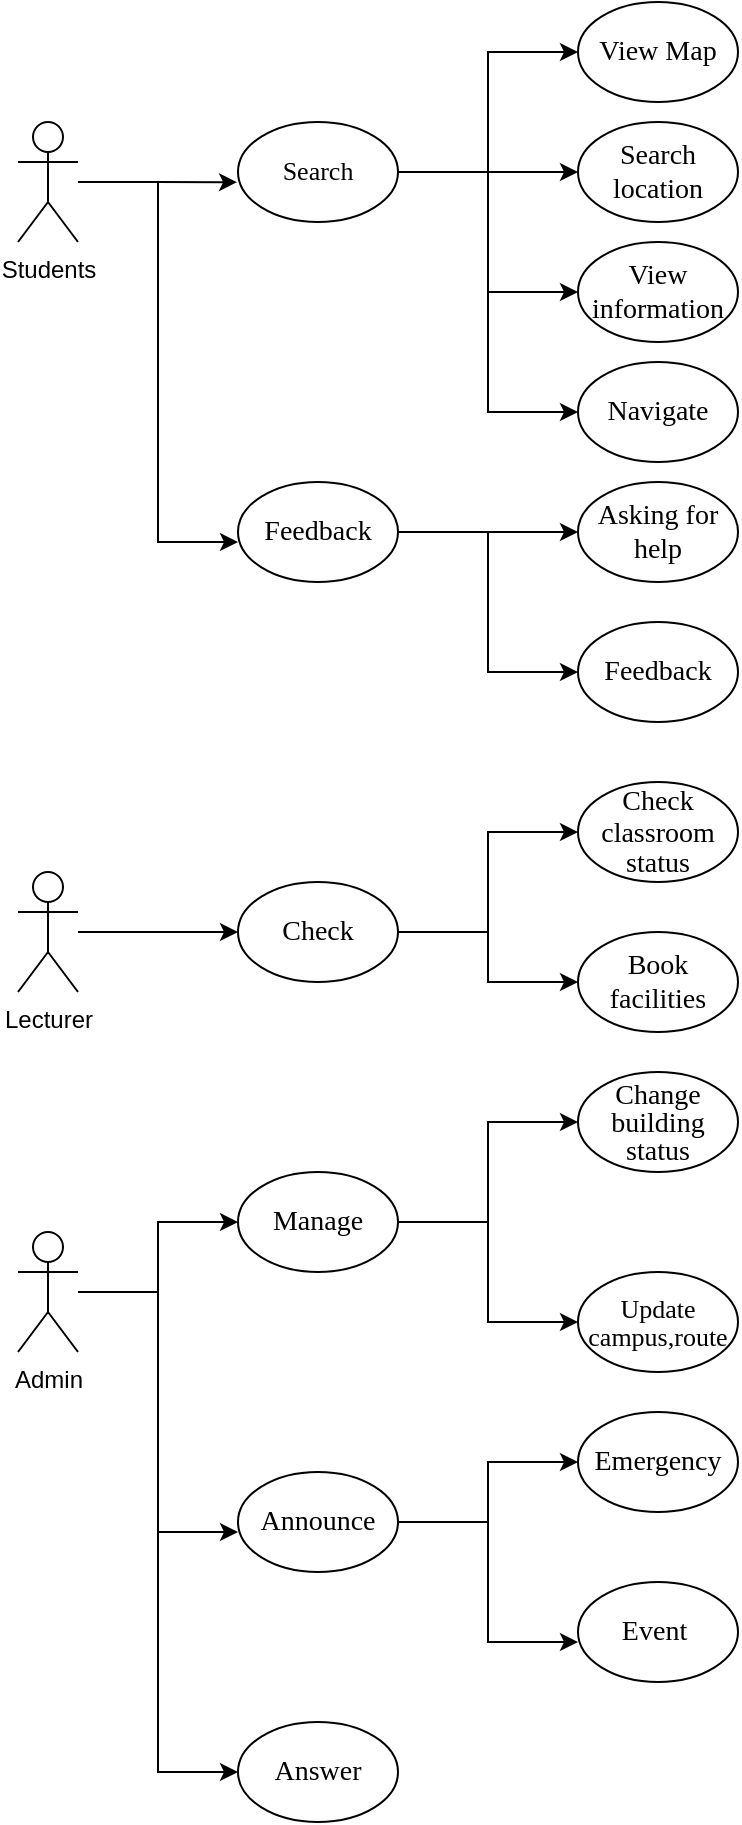 <mxfile version="26.0.16">
  <diagram name="Page-1" id="QtNZdzJrr4ZyR9jmVmQu">
    <mxGraphModel dx="842" dy="523" grid="1" gridSize="10" guides="1" tooltips="1" connect="1" arrows="1" fold="1" page="1" pageScale="1" pageWidth="850" pageHeight="1100" math="0" shadow="0">
      <root>
        <mxCell id="0" />
        <mxCell id="1" parent="0" />
        <mxCell id="wdwXknuP5KpK9aoqF5YQ-2" value="Students" style="shape=umlActor;verticalLabelPosition=bottom;verticalAlign=top;html=1;outlineConnect=0;" vertex="1" parent="1">
          <mxGeometry x="40" y="60" width="30" height="60" as="geometry" />
        </mxCell>
        <mxCell id="wdwXknuP5KpK9aoqF5YQ-72" style="edgeStyle=orthogonalEdgeStyle;rounded=0;orthogonalLoop=1;jettySize=auto;html=1;entryX=0;entryY=0.5;entryDx=0;entryDy=0;" edge="1" parent="1" source="wdwXknuP5KpK9aoqF5YQ-4" target="wdwXknuP5KpK9aoqF5YQ-70">
          <mxGeometry relative="1" as="geometry" />
        </mxCell>
        <mxCell id="wdwXknuP5KpK9aoqF5YQ-101" style="edgeStyle=orthogonalEdgeStyle;rounded=0;orthogonalLoop=1;jettySize=auto;html=1;entryX=0;entryY=0.5;entryDx=0;entryDy=0;" edge="1" parent="1" source="wdwXknuP5KpK9aoqF5YQ-4" target="wdwXknuP5KpK9aoqF5YQ-100">
          <mxGeometry relative="1" as="geometry" />
        </mxCell>
        <mxCell id="wdwXknuP5KpK9aoqF5YQ-4" value="Admin&lt;div&gt;&lt;br&gt;&lt;/div&gt;" style="shape=umlActor;verticalLabelPosition=bottom;verticalAlign=top;html=1;outlineConnect=0;" vertex="1" parent="1">
          <mxGeometry x="40" y="615" width="30" height="60" as="geometry" />
        </mxCell>
        <mxCell id="wdwXknuP5KpK9aoqF5YQ-62" style="edgeStyle=orthogonalEdgeStyle;rounded=0;orthogonalLoop=1;jettySize=auto;html=1;entryX=0;entryY=0.5;entryDx=0;entryDy=0;" edge="1" parent="1" source="wdwXknuP5KpK9aoqF5YQ-20" target="wdwXknuP5KpK9aoqF5YQ-58">
          <mxGeometry relative="1" as="geometry" />
        </mxCell>
        <mxCell id="wdwXknuP5KpK9aoqF5YQ-63" style="edgeStyle=orthogonalEdgeStyle;rounded=0;orthogonalLoop=1;jettySize=auto;html=1;" edge="1" parent="1" source="wdwXknuP5KpK9aoqF5YQ-20" target="wdwXknuP5KpK9aoqF5YQ-60">
          <mxGeometry relative="1" as="geometry" />
        </mxCell>
        <mxCell id="wdwXknuP5KpK9aoqF5YQ-64" style="edgeStyle=orthogonalEdgeStyle;rounded=0;orthogonalLoop=1;jettySize=auto;html=1;entryX=0;entryY=0.5;entryDx=0;entryDy=0;" edge="1" parent="1" source="wdwXknuP5KpK9aoqF5YQ-20" target="wdwXknuP5KpK9aoqF5YQ-61">
          <mxGeometry relative="1" as="geometry" />
        </mxCell>
        <mxCell id="wdwXknuP5KpK9aoqF5YQ-66" style="edgeStyle=orthogonalEdgeStyle;rounded=0;orthogonalLoop=1;jettySize=auto;html=1;entryX=0;entryY=0.5;entryDx=0;entryDy=0;" edge="1" parent="1" source="wdwXknuP5KpK9aoqF5YQ-20" target="wdwXknuP5KpK9aoqF5YQ-65">
          <mxGeometry relative="1" as="geometry" />
        </mxCell>
        <mxCell id="wdwXknuP5KpK9aoqF5YQ-20" value="&lt;font style=&quot;font-size: 13px;&quot;&gt;Searc&lt;span style=&quot;color: rgba(0, 0, 0, 0); font-family: monospace; font-size: 0px; text-align: start; text-wrap-mode: nowrap;&quot;&gt;%3CmxGraphModel%3E%3Croot%3E%3CmxCell%20id%3D%220%22%2F%3E%3CmxCell%20id%3D%221%22%20parent%3D%220%22%2F%3E%3CmxCell%20id%3D%222%22%20value%3D%22%22%20style%3D%22ellipse%3BwhiteSpace%3Dwrap%3Bhtml%3D1%3BfontFamily%3DTimes%20New%20Roman%3BfontSize%3D14%3B%22%20vertex%3D%221%22%20parent%3D%221%22%3E%3CmxGeometry%20x%3D%22260%22%20y%3D%22200%22%20width%3D%2280%22%20height%3D%2250%22%20as%3D%22geometry%22%2F%3E%3C%2FmxCell%3E%3C%2Froot%3E%3C%2FmxGraphModel%3E&lt;/span&gt;h&lt;/font&gt;" style="ellipse;whiteSpace=wrap;html=1;fontFamily=Times New Roman;fontSize=14;" vertex="1" parent="1">
          <mxGeometry x="150" y="60" width="80" height="50" as="geometry" />
        </mxCell>
        <mxCell id="wdwXknuP5KpK9aoqF5YQ-48" style="edgeStyle=orthogonalEdgeStyle;rounded=0;orthogonalLoop=1;jettySize=auto;html=1;entryX=-0.006;entryY=0.602;entryDx=0;entryDy=0;entryPerimeter=0;" edge="1" parent="1" source="wdwXknuP5KpK9aoqF5YQ-2" target="wdwXknuP5KpK9aoqF5YQ-20">
          <mxGeometry relative="1" as="geometry" />
        </mxCell>
        <mxCell id="wdwXknuP5KpK9aoqF5YQ-58" value="View Map" style="ellipse;whiteSpace=wrap;html=1;fontFamily=Times New Roman;fontSize=14;" vertex="1" parent="1">
          <mxGeometry x="320" width="80" height="50" as="geometry" />
        </mxCell>
        <mxCell id="wdwXknuP5KpK9aoqF5YQ-60" value="Search location" style="ellipse;whiteSpace=wrap;html=1;fontFamily=Times New Roman;fontSize=14;" vertex="1" parent="1">
          <mxGeometry x="320" y="60" width="80" height="50" as="geometry" />
        </mxCell>
        <mxCell id="wdwXknuP5KpK9aoqF5YQ-61" value="Navigate" style="ellipse;whiteSpace=wrap;html=1;fontFamily=Times New Roman;fontSize=14;" vertex="1" parent="1">
          <mxGeometry x="320" y="180" width="80" height="50" as="geometry" />
        </mxCell>
        <mxCell id="wdwXknuP5KpK9aoqF5YQ-65" value="View information" style="ellipse;whiteSpace=wrap;html=1;fontFamily=Times New Roman;fontSize=14;" vertex="1" parent="1">
          <mxGeometry x="320" y="120" width="80" height="50" as="geometry" />
        </mxCell>
        <mxCell id="wdwXknuP5KpK9aoqF5YQ-92" style="edgeStyle=orthogonalEdgeStyle;rounded=0;orthogonalLoop=1;jettySize=auto;html=1;entryX=0;entryY=0.5;entryDx=0;entryDy=0;" edge="1" parent="1" source="wdwXknuP5KpK9aoqF5YQ-67" target="wdwXknuP5KpK9aoqF5YQ-90">
          <mxGeometry relative="1" as="geometry" />
        </mxCell>
        <mxCell id="wdwXknuP5KpK9aoqF5YQ-93" style="edgeStyle=orthogonalEdgeStyle;rounded=0;orthogonalLoop=1;jettySize=auto;html=1;entryX=0;entryY=0.5;entryDx=0;entryDy=0;" edge="1" parent="1" source="wdwXknuP5KpK9aoqF5YQ-67" target="wdwXknuP5KpK9aoqF5YQ-91">
          <mxGeometry relative="1" as="geometry" />
        </mxCell>
        <mxCell id="wdwXknuP5KpK9aoqF5YQ-67" value="Check" style="ellipse;whiteSpace=wrap;html=1;fontFamily=Times New Roman;fontSize=14;" vertex="1" parent="1">
          <mxGeometry x="150" y="440" width="80" height="50" as="geometry" />
        </mxCell>
        <mxCell id="wdwXknuP5KpK9aoqF5YQ-69" style="edgeStyle=orthogonalEdgeStyle;rounded=0;orthogonalLoop=1;jettySize=auto;html=1;entryX=0;entryY=0.5;entryDx=0;entryDy=0;" edge="1" parent="1" source="wdwXknuP5KpK9aoqF5YQ-68" target="wdwXknuP5KpK9aoqF5YQ-67">
          <mxGeometry relative="1" as="geometry" />
        </mxCell>
        <mxCell id="wdwXknuP5KpK9aoqF5YQ-68" value="Lecturer" style="shape=umlActor;verticalLabelPosition=bottom;verticalAlign=top;html=1;outlineConnect=0;" vertex="1" parent="1">
          <mxGeometry x="40" y="435" width="30" height="60" as="geometry" />
        </mxCell>
        <mxCell id="wdwXknuP5KpK9aoqF5YQ-85" style="edgeStyle=orthogonalEdgeStyle;rounded=0;orthogonalLoop=1;jettySize=auto;html=1;entryX=0;entryY=0.5;entryDx=0;entryDy=0;" edge="1" parent="1" source="wdwXknuP5KpK9aoqF5YQ-70" target="wdwXknuP5KpK9aoqF5YQ-74">
          <mxGeometry relative="1" as="geometry" />
        </mxCell>
        <mxCell id="wdwXknuP5KpK9aoqF5YQ-86" style="edgeStyle=orthogonalEdgeStyle;rounded=0;orthogonalLoop=1;jettySize=auto;html=1;entryX=0;entryY=0.5;entryDx=0;entryDy=0;" edge="1" parent="1" source="wdwXknuP5KpK9aoqF5YQ-70" target="wdwXknuP5KpK9aoqF5YQ-75">
          <mxGeometry relative="1" as="geometry" />
        </mxCell>
        <mxCell id="wdwXknuP5KpK9aoqF5YQ-70" value="Manage" style="ellipse;whiteSpace=wrap;html=1;fontFamily=Times New Roman;fontSize=14;" vertex="1" parent="1">
          <mxGeometry x="150" y="585" width="80" height="50" as="geometry" />
        </mxCell>
        <mxCell id="wdwXknuP5KpK9aoqF5YQ-83" style="edgeStyle=orthogonalEdgeStyle;rounded=0;orthogonalLoop=1;jettySize=auto;html=1;entryX=0;entryY=0.5;entryDx=0;entryDy=0;" edge="1" parent="1" source="wdwXknuP5KpK9aoqF5YQ-71" target="wdwXknuP5KpK9aoqF5YQ-76">
          <mxGeometry relative="1" as="geometry" />
        </mxCell>
        <mxCell id="wdwXknuP5KpK9aoqF5YQ-71" value="Announce" style="ellipse;whiteSpace=wrap;html=1;fontFamily=Times New Roman;fontSize=14;" vertex="1" parent="1">
          <mxGeometry x="150" y="735" width="80" height="50" as="geometry" />
        </mxCell>
        <mxCell id="wdwXknuP5KpK9aoqF5YQ-73" style="edgeStyle=orthogonalEdgeStyle;rounded=0;orthogonalLoop=1;jettySize=auto;html=1;entryX=0;entryY=0.6;entryDx=0;entryDy=0;entryPerimeter=0;" edge="1" parent="1" source="wdwXknuP5KpK9aoqF5YQ-4" target="wdwXknuP5KpK9aoqF5YQ-71">
          <mxGeometry relative="1" as="geometry" />
        </mxCell>
        <mxCell id="wdwXknuP5KpK9aoqF5YQ-74" value="&lt;div style=&quot;line-height: 100%;&quot;&gt;Change building status&lt;/div&gt;" style="ellipse;whiteSpace=wrap;html=1;fontFamily=Times New Roman;fontSize=14;" vertex="1" parent="1">
          <mxGeometry x="320" y="535" width="80" height="50" as="geometry" />
        </mxCell>
        <mxCell id="wdwXknuP5KpK9aoqF5YQ-75" value="&lt;div style=&quot;line-height: 100%;&quot;&gt;&lt;font style=&quot;font-size: 13px;&quot;&gt;Update campus,route&lt;/font&gt;&lt;/div&gt;" style="ellipse;whiteSpace=wrap;html=1;fontFamily=Times New Roman;fontSize=14;spacing=0;" vertex="1" parent="1">
          <mxGeometry x="320" y="635" width="80" height="50" as="geometry" />
        </mxCell>
        <mxCell id="wdwXknuP5KpK9aoqF5YQ-76" value="Emergency" style="ellipse;whiteSpace=wrap;html=1;fontFamily=Times New Roman;fontSize=14;" vertex="1" parent="1">
          <mxGeometry x="320" y="705" width="80" height="50" as="geometry" />
        </mxCell>
        <mxCell id="wdwXknuP5KpK9aoqF5YQ-78" value="Event&amp;nbsp;" style="ellipse;whiteSpace=wrap;html=1;fontFamily=Times New Roman;fontSize=14;" vertex="1" parent="1">
          <mxGeometry x="320" y="790" width="80" height="50" as="geometry" />
        </mxCell>
        <mxCell id="wdwXknuP5KpK9aoqF5YQ-81" style="edgeStyle=orthogonalEdgeStyle;rounded=0;orthogonalLoop=1;jettySize=auto;html=1;entryX=0;entryY=0.6;entryDx=0;entryDy=0;entryPerimeter=0;" edge="1" parent="1" source="wdwXknuP5KpK9aoqF5YQ-71" target="wdwXknuP5KpK9aoqF5YQ-78">
          <mxGeometry relative="1" as="geometry" />
        </mxCell>
        <mxCell id="wdwXknuP5KpK9aoqF5YQ-95" style="edgeStyle=orthogonalEdgeStyle;rounded=0;orthogonalLoop=1;jettySize=auto;html=1;" edge="1" parent="1" source="wdwXknuP5KpK9aoqF5YQ-87">
          <mxGeometry relative="1" as="geometry">
            <mxPoint x="320" y="265" as="targetPoint" />
          </mxGeometry>
        </mxCell>
        <mxCell id="wdwXknuP5KpK9aoqF5YQ-98" style="edgeStyle=orthogonalEdgeStyle;rounded=0;orthogonalLoop=1;jettySize=auto;html=1;entryX=0;entryY=0.5;entryDx=0;entryDy=0;" edge="1" parent="1" source="wdwXknuP5KpK9aoqF5YQ-87" target="wdwXknuP5KpK9aoqF5YQ-97">
          <mxGeometry relative="1" as="geometry" />
        </mxCell>
        <mxCell id="wdwXknuP5KpK9aoqF5YQ-87" value="Feedback" style="ellipse;whiteSpace=wrap;html=1;fontFamily=Times New Roman;fontSize=14;" vertex="1" parent="1">
          <mxGeometry x="150" y="240" width="80" height="50" as="geometry" />
        </mxCell>
        <mxCell id="wdwXknuP5KpK9aoqF5YQ-88" style="edgeStyle=orthogonalEdgeStyle;rounded=0;orthogonalLoop=1;jettySize=auto;html=1;entryX=0;entryY=0.6;entryDx=0;entryDy=0;entryPerimeter=0;" edge="1" parent="1" source="wdwXknuP5KpK9aoqF5YQ-2" target="wdwXknuP5KpK9aoqF5YQ-87">
          <mxGeometry relative="1" as="geometry" />
        </mxCell>
        <mxCell id="wdwXknuP5KpK9aoqF5YQ-90" value="Book facilities" style="ellipse;whiteSpace=wrap;html=1;fontFamily=Times New Roman;fontSize=14;" vertex="1" parent="1">
          <mxGeometry x="320" y="465" width="80" height="50" as="geometry" />
        </mxCell>
        <mxCell id="wdwXknuP5KpK9aoqF5YQ-91" value="&lt;div style=&quot;line-height: 110%;&quot;&gt;Check classroom status&lt;/div&gt;" style="ellipse;whiteSpace=wrap;html=1;fontFamily=Times New Roman;fontSize=14;" vertex="1" parent="1">
          <mxGeometry x="320" y="390" width="80" height="50" as="geometry" />
        </mxCell>
        <mxCell id="wdwXknuP5KpK9aoqF5YQ-96" value="Asking for help" style="ellipse;whiteSpace=wrap;html=1;fontFamily=Times New Roman;fontSize=14;" vertex="1" parent="1">
          <mxGeometry x="320" y="240" width="80" height="50" as="geometry" />
        </mxCell>
        <mxCell id="wdwXknuP5KpK9aoqF5YQ-97" value="Feedback" style="ellipse;whiteSpace=wrap;html=1;fontFamily=Times New Roman;fontSize=14;" vertex="1" parent="1">
          <mxGeometry x="320" y="310" width="80" height="50" as="geometry" />
        </mxCell>
        <mxCell id="wdwXknuP5KpK9aoqF5YQ-100" value="Answer" style="ellipse;whiteSpace=wrap;html=1;fontFamily=Times New Roman;fontSize=14;" vertex="1" parent="1">
          <mxGeometry x="150" y="860" width="80" height="50" as="geometry" />
        </mxCell>
      </root>
    </mxGraphModel>
  </diagram>
</mxfile>
